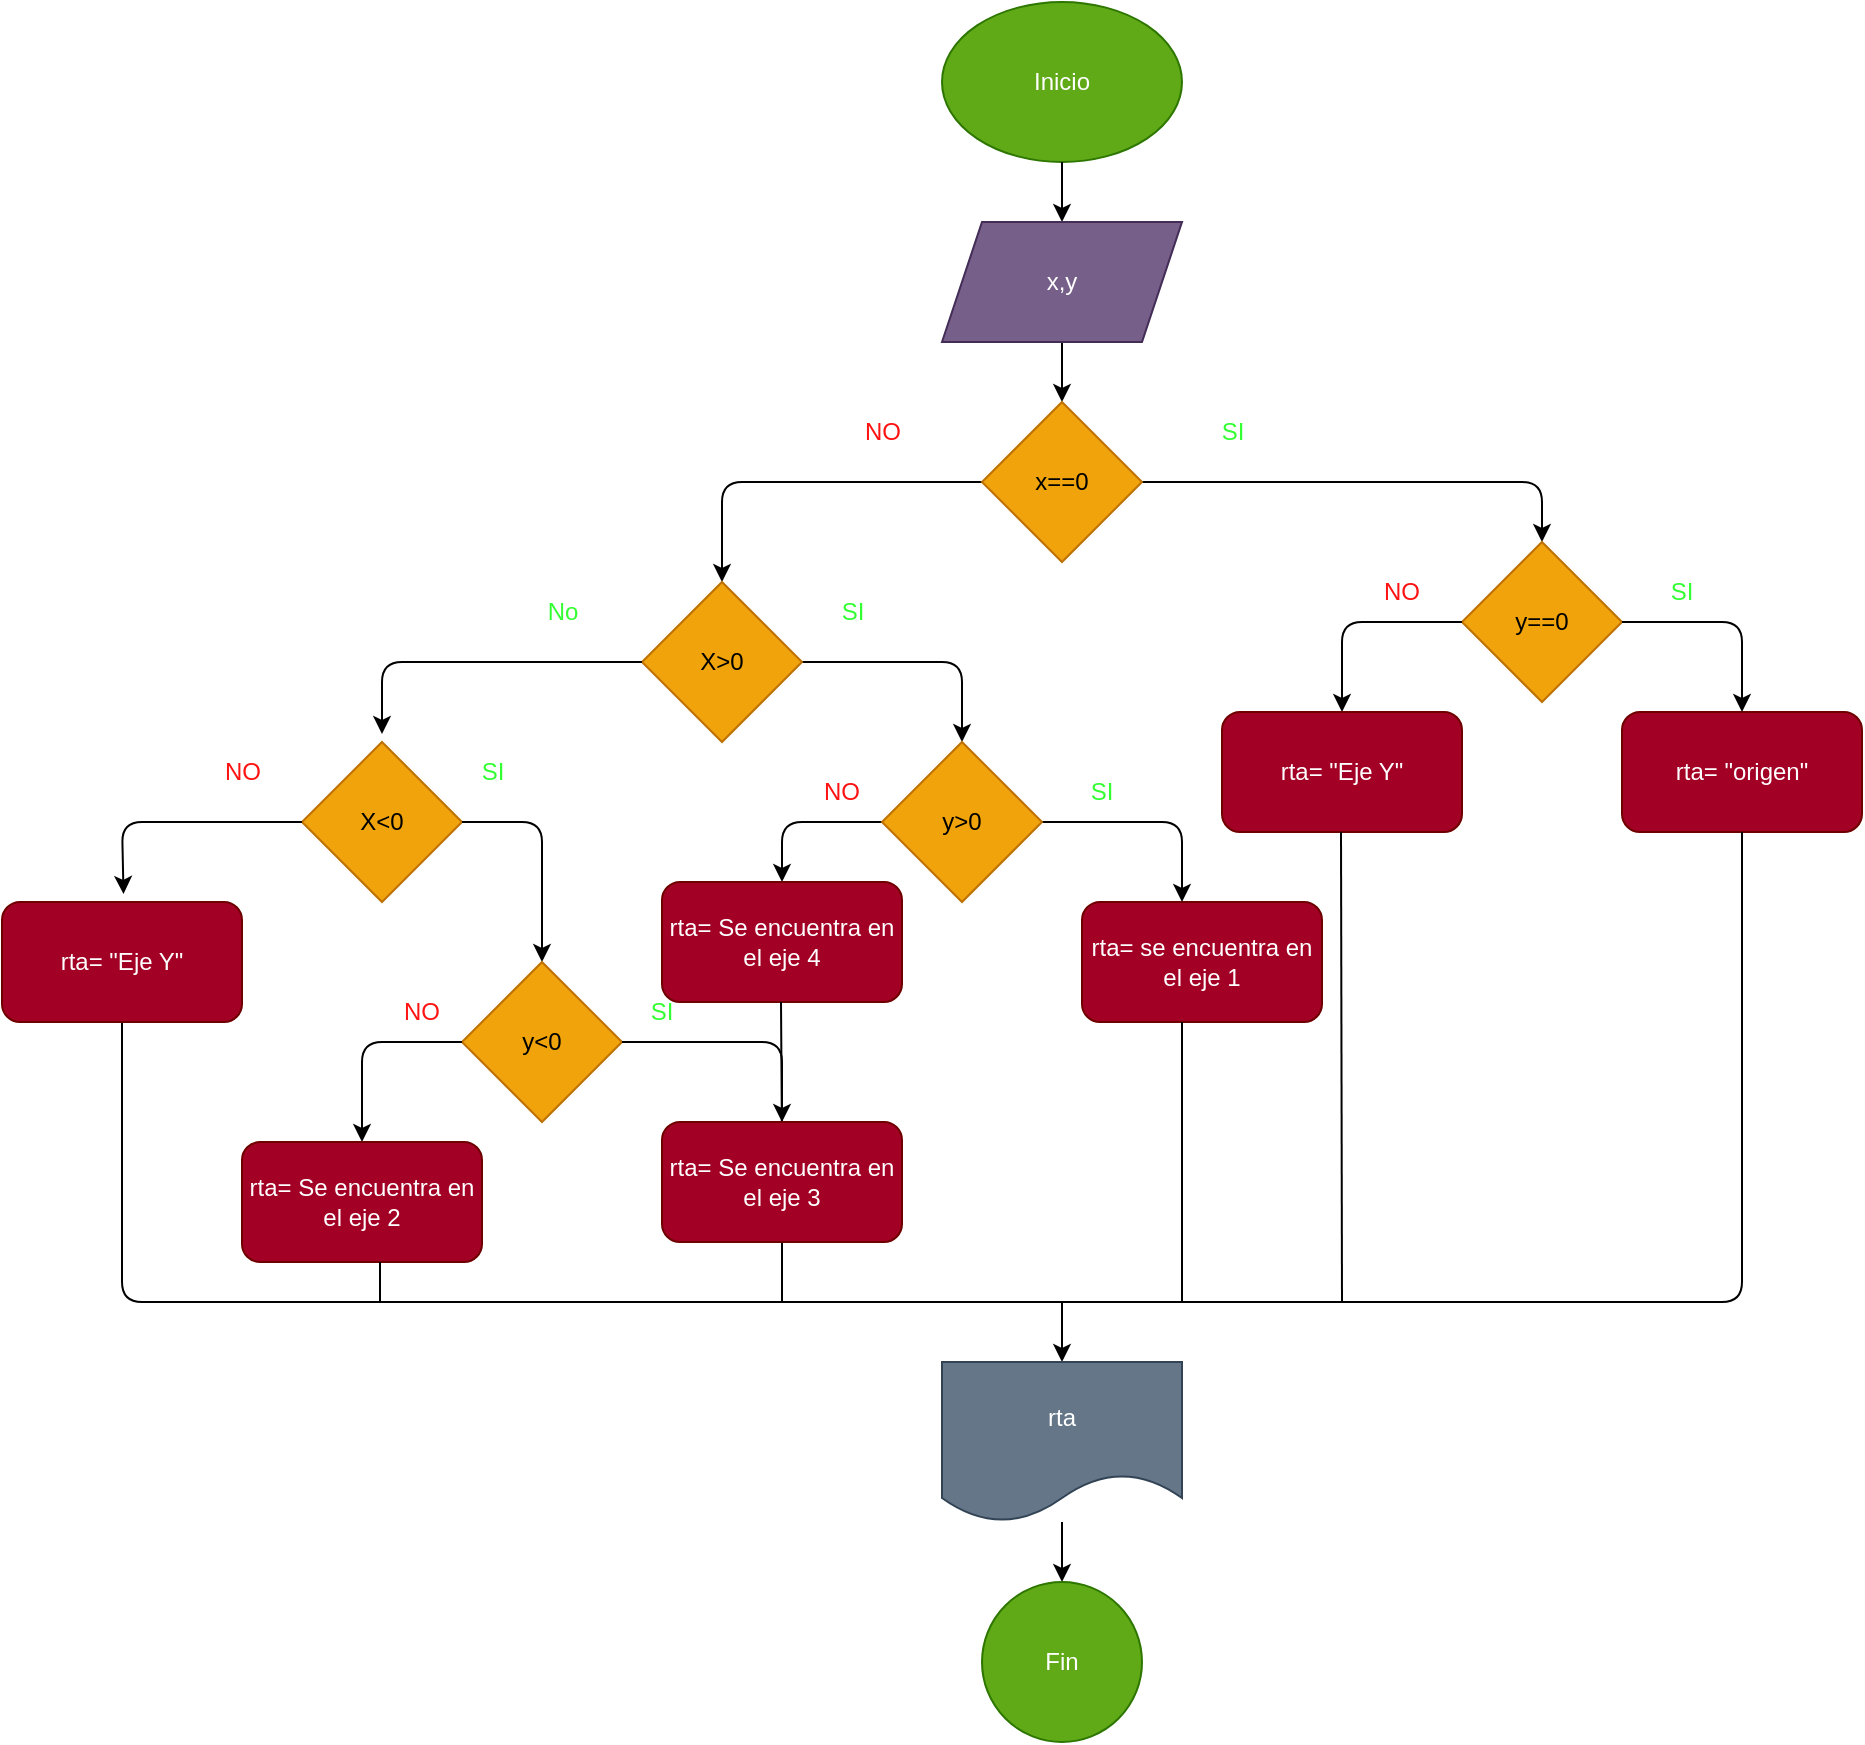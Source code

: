 <mxfile>
    <diagram id="MM0vZJjDz7ntY6s6ZM0f" name="Page-1">
        <mxGraphModel dx="1542" dy="568" grid="1" gridSize="10" guides="1" tooltips="1" connect="1" arrows="1" fold="1" page="1" pageScale="1" pageWidth="850" pageHeight="1100" math="0" shadow="0">
            <root>
                <mxCell id="0"/>
                <mxCell id="1" parent="0"/>
                <mxCell id="2" value="Inicio" style="ellipse;whiteSpace=wrap;html=1;fillColor=#60a917;fontColor=#ffffff;strokeColor=#2D7600;" parent="1" vertex="1">
                    <mxGeometry x="280" y="30" width="120" height="80" as="geometry"/>
                </mxCell>
                <mxCell id="3" value="" style="endArrow=classic;html=1;exitX=0.5;exitY=1;exitDx=0;exitDy=0;entryX=0.5;entryY=0;entryDx=0;entryDy=0;" parent="1" source="2" target="5" edge="1">
                    <mxGeometry width="50" height="50" relative="1" as="geometry">
                        <mxPoint x="330" y="220" as="sourcePoint"/>
                        <mxPoint x="340" y="160" as="targetPoint"/>
                        <Array as="points">
                            <mxPoint x="340" y="130"/>
                        </Array>
                    </mxGeometry>
                </mxCell>
                <mxCell id="4" style="edgeStyle=none;html=1;entryX=0.5;entryY=0;entryDx=0;entryDy=0;" parent="1" source="5" target="8" edge="1">
                    <mxGeometry relative="1" as="geometry">
                        <mxPoint x="340" y="228" as="targetPoint"/>
                    </mxGeometry>
                </mxCell>
                <mxCell id="5" value="x,y" style="shape=parallelogram;perimeter=parallelogramPerimeter;whiteSpace=wrap;html=1;fixedSize=1;fillColor=#76608a;fontColor=#ffffff;strokeColor=#432D57;" parent="1" vertex="1">
                    <mxGeometry x="280" y="140" width="120" height="60" as="geometry"/>
                </mxCell>
                <mxCell id="6" style="edgeStyle=none;html=1;" parent="1" source="8" target="64" edge="1">
                    <mxGeometry relative="1" as="geometry">
                        <mxPoint x="520" y="320" as="targetPoint"/>
                        <Array as="points">
                            <mxPoint x="580" y="270"/>
                        </Array>
                    </mxGeometry>
                </mxCell>
                <mxCell id="7" style="edgeStyle=none;html=1;" parent="1" source="8" edge="1">
                    <mxGeometry relative="1" as="geometry">
                        <mxPoint x="170" y="320" as="targetPoint"/>
                        <Array as="points">
                            <mxPoint x="170" y="270"/>
                        </Array>
                    </mxGeometry>
                </mxCell>
                <mxCell id="8" value="x==0" style="rhombus;whiteSpace=wrap;html=1;fillColor=#f0a30a;fontColor=#000000;strokeColor=#BD7000;" parent="1" vertex="1">
                    <mxGeometry x="300" y="230" width="80" height="80" as="geometry"/>
                </mxCell>
                <mxCell id="9" value="rta= &quot;origen&quot;" style="rounded=1;whiteSpace=wrap;html=1;fillColor=#a20025;strokeColor=#6F0000;fontColor=#ffffff;" parent="1" vertex="1">
                    <mxGeometry x="620" y="385" width="120" height="60" as="geometry"/>
                </mxCell>
                <mxCell id="10" style="edgeStyle=none;html=1;" parent="1" source="11" edge="1">
                    <mxGeometry relative="1" as="geometry">
                        <mxPoint x="290" y="400" as="targetPoint"/>
                        <Array as="points">
                            <mxPoint x="290" y="360"/>
                        </Array>
                    </mxGeometry>
                </mxCell>
                <mxCell id="11" value="X&amp;gt;0" style="rhombus;whiteSpace=wrap;html=1;fillColor=#f0a30a;fontColor=#000000;strokeColor=#BD7000;" parent="1" vertex="1">
                    <mxGeometry x="130" y="320" width="80" height="80" as="geometry"/>
                </mxCell>
                <mxCell id="12" value="rta= se encuentra en el eje 1" style="rounded=1;whiteSpace=wrap;html=1;fillColor=#a20025;strokeColor=#6F0000;fontColor=#ffffff;" parent="1" vertex="1">
                    <mxGeometry x="350" y="480" width="120" height="60" as="geometry"/>
                </mxCell>
                <mxCell id="13" style="edgeStyle=none;html=1;" parent="1" edge="1">
                    <mxGeometry relative="1" as="geometry">
                        <mxPoint y="396" as="targetPoint"/>
                        <mxPoint x="130" y="360" as="sourcePoint"/>
                        <Array as="points">
                            <mxPoint y="360"/>
                        </Array>
                    </mxGeometry>
                </mxCell>
                <mxCell id="14" value="" style="endArrow=none;html=1;" parent="1" edge="1">
                    <mxGeometry width="50" height="50" relative="1" as="geometry">
                        <mxPoint x="340" y="680" as="sourcePoint"/>
                        <mxPoint x="-130" y="540" as="targetPoint"/>
                        <Array as="points">
                            <mxPoint x="-130" y="680"/>
                        </Array>
                    </mxGeometry>
                </mxCell>
                <mxCell id="15" value="" style="endArrow=none;html=1;" parent="1" edge="1">
                    <mxGeometry width="50" height="50" relative="1" as="geometry">
                        <mxPoint x="340" y="680" as="sourcePoint"/>
                        <mxPoint x="680" y="445" as="targetPoint"/>
                        <Array as="points">
                            <mxPoint x="680" y="680"/>
                        </Array>
                    </mxGeometry>
                </mxCell>
                <mxCell id="16" value="" style="endArrow=none;html=1;" parent="1" edge="1">
                    <mxGeometry width="50" height="50" relative="1" as="geometry">
                        <mxPoint x="400" y="680" as="sourcePoint"/>
                        <mxPoint x="400" y="540" as="targetPoint"/>
                    </mxGeometry>
                </mxCell>
                <mxCell id="17" value="" style="endArrow=classic;html=1;entryX=0.5;entryY=0;entryDx=0;entryDy=0;" parent="1" target="19" edge="1">
                    <mxGeometry width="50" height="50" relative="1" as="geometry">
                        <mxPoint x="340" y="680" as="sourcePoint"/>
                        <mxPoint x="340" y="550" as="targetPoint"/>
                    </mxGeometry>
                </mxCell>
                <mxCell id="18" value="" style="edgeStyle=none;html=1;" parent="1" source="19" target="20" edge="1">
                    <mxGeometry relative="1" as="geometry"/>
                </mxCell>
                <mxCell id="19" value="rta" style="shape=document;whiteSpace=wrap;html=1;boundedLbl=1;fillColor=#647687;fontColor=#ffffff;strokeColor=#314354;" parent="1" vertex="1">
                    <mxGeometry x="280" y="710" width="120" height="80" as="geometry"/>
                </mxCell>
                <mxCell id="20" value="Fin" style="ellipse;whiteSpace=wrap;html=1;aspect=fixed;fillColor=#60a917;fontColor=#ffffff;strokeColor=#2D7600;" parent="1" vertex="1">
                    <mxGeometry x="300" y="820" width="80" height="80" as="geometry"/>
                </mxCell>
                <mxCell id="21" value="X&amp;lt;0" style="rhombus;whiteSpace=wrap;html=1;fillColor=#f0a30a;fontColor=#000000;strokeColor=#BD7000;" parent="1" vertex="1">
                    <mxGeometry x="-40" y="400" width="80" height="80" as="geometry"/>
                </mxCell>
                <mxCell id="22" style="edgeStyle=none;html=1;exitX=0;exitY=0.5;exitDx=0;exitDy=0;entryX=0.5;entryY=0;entryDx=0;entryDy=0;" parent="1" source="68" target="24" edge="1">
                    <mxGeometry relative="1" as="geometry">
                        <mxPoint x="170" y="490" as="targetPoint"/>
                        <Array as="points">
                            <mxPoint x="200" y="440"/>
                        </Array>
                        <mxPoint x="-30" y="480" as="sourcePoint"/>
                    </mxGeometry>
                </mxCell>
                <mxCell id="23" style="edgeStyle=none;html=1;entryX=0.423;entryY=-0.067;entryDx=0;entryDy=0;entryPerimeter=0;" parent="1" edge="1">
                    <mxGeometry relative="1" as="geometry">
                        <mxPoint x="-129.24" y="475.98" as="targetPoint"/>
                        <mxPoint x="-40" y="440" as="sourcePoint"/>
                        <Array as="points">
                            <mxPoint x="-130" y="440"/>
                        </Array>
                    </mxGeometry>
                </mxCell>
                <mxCell id="24" value="rta= Se encuentra en el eje 4" style="rounded=1;whiteSpace=wrap;html=1;fillColor=#a20025;strokeColor=#6F0000;fontColor=#ffffff;" parent="1" vertex="1">
                    <mxGeometry x="140" y="470" width="120" height="60" as="geometry"/>
                </mxCell>
                <mxCell id="25" value="rta= &quot;Eje Y&quot;" style="rounded=1;whiteSpace=wrap;html=1;fillColor=#a20025;strokeColor=#6F0000;fontColor=#ffffff;" parent="1" vertex="1">
                    <mxGeometry x="-190" y="480" width="120" height="60" as="geometry"/>
                </mxCell>
                <mxCell id="26" value="" style="endArrow=none;html=1;entryX=0.5;entryY=1;entryDx=0;entryDy=0;" parent="1" edge="1">
                    <mxGeometry width="50" height="50" relative="1" as="geometry">
                        <mxPoint x="200" y="680" as="sourcePoint"/>
                        <mxPoint x="199.5" y="530" as="targetPoint"/>
                        <Array as="points">
                            <mxPoint x="200" y="600"/>
                        </Array>
                    </mxGeometry>
                </mxCell>
                <mxCell id="27" value="&lt;font color=&quot;#ff1212&quot;&gt;NO&lt;/font&gt;" style="text;html=1;align=center;verticalAlign=middle;resizable=0;points=[];autosize=1;strokeColor=none;fillColor=none;" parent="1" vertex="1">
                    <mxGeometry x="230" y="230" width="40" height="30" as="geometry"/>
                </mxCell>
                <mxCell id="28" value="&lt;font color=&quot;#33ff33&quot;&gt;No&lt;/font&gt;" style="text;html=1;align=center;verticalAlign=middle;resizable=0;points=[];autosize=1;strokeColor=none;fillColor=none;" parent="1" vertex="1">
                    <mxGeometry x="70" y="320" width="40" height="30" as="geometry"/>
                </mxCell>
                <mxCell id="29" value="&lt;font color=&quot;#ff1212&quot;&gt;NO&lt;/font&gt;" style="text;html=1;align=center;verticalAlign=middle;resizable=0;points=[];autosize=1;strokeColor=none;fillColor=none;" parent="1" vertex="1">
                    <mxGeometry x="-90" y="400" width="40" height="30" as="geometry"/>
                </mxCell>
                <mxCell id="30" value="&lt;font color=&quot;#33ff33&quot;&gt;SI&lt;/font&gt;" style="text;html=1;align=center;verticalAlign=middle;resizable=0;points=[];autosize=1;strokeColor=none;fillColor=none;" parent="1" vertex="1">
                    <mxGeometry x="410" y="230" width="30" height="30" as="geometry"/>
                </mxCell>
                <mxCell id="31" value="&lt;font color=&quot;#33ff33&quot;&gt;SI&lt;/font&gt;" style="text;html=1;align=center;verticalAlign=middle;resizable=0;points=[];autosize=1;strokeColor=none;fillColor=none;" parent="1" vertex="1">
                    <mxGeometry x="220" y="320" width="30" height="30" as="geometry"/>
                </mxCell>
                <mxCell id="32" value="&lt;font color=&quot;#33ff33&quot;&gt;SI&lt;/font&gt;" style="text;html=1;align=center;verticalAlign=middle;resizable=0;points=[];autosize=1;strokeColor=none;fillColor=none;" parent="1" vertex="1">
                    <mxGeometry x="40" y="400" width="30" height="30" as="geometry"/>
                </mxCell>
                <mxCell id="64" value="y==0" style="rhombus;whiteSpace=wrap;html=1;fillColor=#f0a30a;fontColor=#000000;strokeColor=#BD7000;" parent="1" vertex="1">
                    <mxGeometry x="540" y="300" width="80" height="80" as="geometry"/>
                </mxCell>
                <mxCell id="65" style="edgeStyle=none;html=1;entryX=0.5;entryY=0;entryDx=0;entryDy=0;exitX=1;exitY=0.5;exitDx=0;exitDy=0;" parent="1" source="64" target="9" edge="1">
                    <mxGeometry relative="1" as="geometry">
                        <mxPoint x="620" y="400" as="targetPoint"/>
                        <Array as="points">
                            <mxPoint x="680" y="340"/>
                        </Array>
                        <mxPoint x="560" y="360" as="sourcePoint"/>
                    </mxGeometry>
                </mxCell>
                <mxCell id="66" style="edgeStyle=none;html=1;exitX=0;exitY=0.5;exitDx=0;exitDy=0;entryX=0.5;entryY=0;entryDx=0;entryDy=0;" parent="1" source="64" target="67" edge="1">
                    <mxGeometry relative="1" as="geometry">
                        <mxPoint x="480" y="390" as="targetPoint"/>
                        <Array as="points">
                            <mxPoint x="480" y="340"/>
                        </Array>
                        <mxPoint x="480" y="360" as="sourcePoint"/>
                    </mxGeometry>
                </mxCell>
                <mxCell id="67" value="rta= &quot;Eje Y&quot;" style="rounded=1;whiteSpace=wrap;html=1;fillColor=#a20025;strokeColor=#6F0000;fontColor=#ffffff;" parent="1" vertex="1">
                    <mxGeometry x="420" y="385" width="120" height="60" as="geometry"/>
                </mxCell>
                <mxCell id="69" style="edgeStyle=none;html=1;exitX=1;exitY=0.5;exitDx=0;exitDy=0;" parent="1" source="68" edge="1">
                    <mxGeometry relative="1" as="geometry">
                        <mxPoint x="400" y="480" as="targetPoint"/>
                        <Array as="points">
                            <mxPoint x="400" y="440"/>
                        </Array>
                    </mxGeometry>
                </mxCell>
                <mxCell id="68" value="y&amp;gt;0" style="rhombus;whiteSpace=wrap;html=1;fillColor=#f0a30a;fontColor=#000000;strokeColor=#BD7000;" parent="1" vertex="1">
                    <mxGeometry x="250" y="400" width="80" height="80" as="geometry"/>
                </mxCell>
                <mxCell id="70" style="edgeStyle=none;html=1;entryX=0.5;entryY=0;entryDx=0;entryDy=0;" parent="1" target="72" edge="1">
                    <mxGeometry relative="1" as="geometry">
                        <mxPoint x="80" y="480" as="targetPoint"/>
                        <Array as="points">
                            <mxPoint x="80" y="440"/>
                        </Array>
                        <mxPoint x="40" y="440" as="sourcePoint"/>
                    </mxGeometry>
                </mxCell>
                <mxCell id="72" value="y&amp;lt;0" style="rhombus;whiteSpace=wrap;html=1;fillColor=#f0a30a;fontColor=#000000;strokeColor=#BD7000;" parent="1" vertex="1">
                    <mxGeometry x="40" y="510" width="80" height="80" as="geometry"/>
                </mxCell>
                <mxCell id="73" style="edgeStyle=none;html=1;" parent="1" edge="1">
                    <mxGeometry relative="1" as="geometry">
                        <mxPoint x="200" y="590" as="targetPoint"/>
                        <Array as="points">
                            <mxPoint x="200" y="550"/>
                        </Array>
                        <mxPoint x="120" y="550" as="sourcePoint"/>
                    </mxGeometry>
                </mxCell>
                <mxCell id="74" value="rta= Se encuentra en el eje 3" style="rounded=1;whiteSpace=wrap;html=1;fillColor=#a20025;strokeColor=#6F0000;fontColor=#ffffff;" parent="1" vertex="1">
                    <mxGeometry x="140" y="590" width="120" height="60" as="geometry"/>
                </mxCell>
                <mxCell id="76" style="edgeStyle=none;html=1;exitX=0;exitY=0.5;exitDx=0;exitDy=0;" parent="1" edge="1">
                    <mxGeometry relative="1" as="geometry">
                        <mxPoint x="-10" y="600" as="targetPoint"/>
                        <Array as="points">
                            <mxPoint x="-10" y="550"/>
                        </Array>
                        <mxPoint x="40" y="550" as="sourcePoint"/>
                    </mxGeometry>
                </mxCell>
                <mxCell id="77" value="rta= Se encuentra en el eje 2" style="rounded=1;whiteSpace=wrap;html=1;fillColor=#a20025;strokeColor=#6F0000;fontColor=#ffffff;" parent="1" vertex="1">
                    <mxGeometry x="-70" y="600" width="120" height="60" as="geometry"/>
                </mxCell>
                <mxCell id="78" value="" style="endArrow=none;html=1;" parent="1" edge="1">
                    <mxGeometry width="50" height="50" relative="1" as="geometry">
                        <mxPoint x="480" y="680" as="sourcePoint"/>
                        <mxPoint x="479.5" y="445" as="targetPoint"/>
                    </mxGeometry>
                </mxCell>
                <mxCell id="79" value="" style="endArrow=none;html=1;entryX=0.5;entryY=1;entryDx=0;entryDy=0;" parent="1" edge="1">
                    <mxGeometry width="50" height="50" relative="1" as="geometry">
                        <mxPoint x="-1" y="680" as="sourcePoint"/>
                        <mxPoint x="-1" y="660" as="targetPoint"/>
                        <Array as="points"/>
                    </mxGeometry>
                </mxCell>
                <mxCell id="80" value="&lt;font color=&quot;#ff1212&quot;&gt;NO&lt;/font&gt;" style="text;html=1;strokeColor=none;fillColor=none;align=center;verticalAlign=middle;whiteSpace=wrap;rounded=0;" parent="1" vertex="1">
                    <mxGeometry x="-10" y="520" width="60" height="30" as="geometry"/>
                </mxCell>
                <mxCell id="81" value="&lt;font color=&quot;#33ff33&quot;&gt;SI&lt;/font&gt;" style="text;html=1;strokeColor=none;fillColor=none;align=center;verticalAlign=middle;whiteSpace=wrap;rounded=0;" parent="1" vertex="1">
                    <mxGeometry x="110" y="520" width="60" height="30" as="geometry"/>
                </mxCell>
                <mxCell id="82" value="&lt;font color=&quot;#ff1212&quot;&gt;NO&lt;/font&gt;" style="text;html=1;strokeColor=none;fillColor=none;align=center;verticalAlign=middle;whiteSpace=wrap;rounded=0;" parent="1" vertex="1">
                    <mxGeometry x="200" y="410" width="60" height="30" as="geometry"/>
                </mxCell>
                <mxCell id="83" value="&lt;font color=&quot;#33ff33&quot;&gt;SI&lt;/font&gt;" style="text;html=1;strokeColor=none;fillColor=none;align=center;verticalAlign=middle;whiteSpace=wrap;rounded=0;" parent="1" vertex="1">
                    <mxGeometry x="330" y="410" width="60" height="30" as="geometry"/>
                </mxCell>
                <mxCell id="84" value="&lt;font color=&quot;#ff1212&quot;&gt;NO&lt;/font&gt;" style="text;html=1;strokeColor=none;fillColor=none;align=center;verticalAlign=middle;whiteSpace=wrap;rounded=0;" parent="1" vertex="1">
                    <mxGeometry x="480" y="310" width="60" height="30" as="geometry"/>
                </mxCell>
                <mxCell id="85" value="&lt;font color=&quot;#33ff33&quot;&gt;SI&lt;/font&gt;" style="text;html=1;strokeColor=none;fillColor=none;align=center;verticalAlign=middle;whiteSpace=wrap;rounded=0;" parent="1" vertex="1">
                    <mxGeometry x="620" y="310" width="60" height="30" as="geometry"/>
                </mxCell>
            </root>
        </mxGraphModel>
    </diagram>
</mxfile>